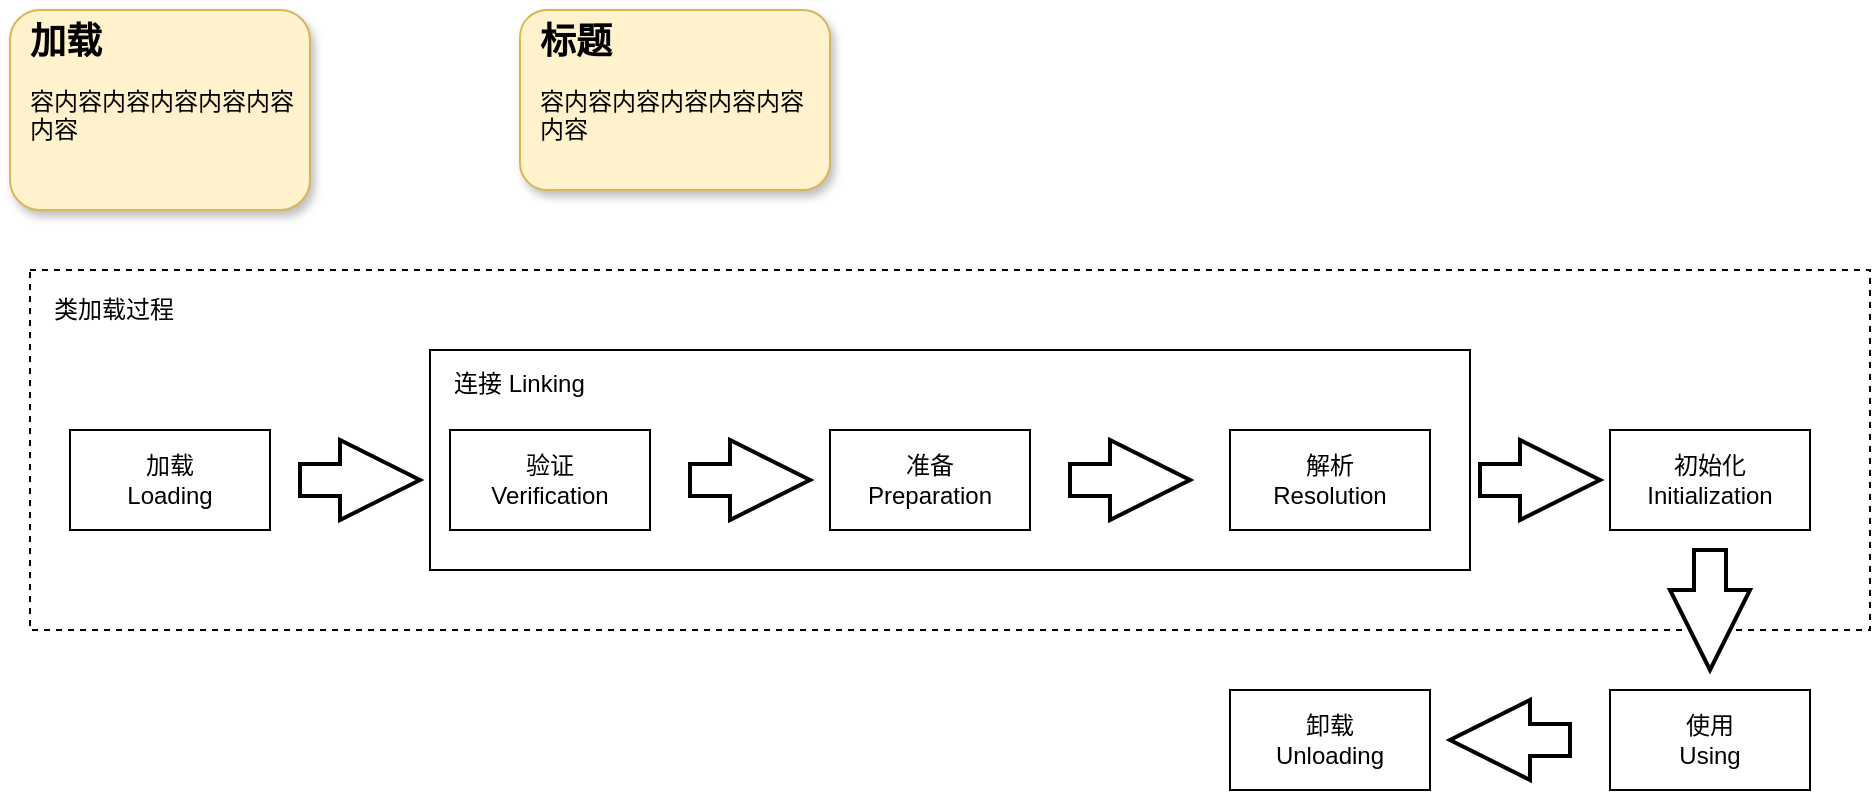 <mxfile version="13.9.9" type="device"><diagram id="TpTwC3D9bB4jP6T0FvN-" name="第 1 页"><mxGraphModel dx="1851" dy="1761" grid="1" gridSize="10" guides="1" tooltips="1" connect="1" arrows="1" fold="1" page="1" pageScale="1" pageWidth="827" pageHeight="1169" math="0" shadow="0"><root><mxCell id="0"/><mxCell id="1" parent="0"/><mxCell id="BDojBKkY-kWd7jutGyan-15" value="" style="rounded=0;whiteSpace=wrap;html=1;dashed=1;" vertex="1" parent="1"><mxGeometry x="-10" y="90" width="920" height="180" as="geometry"/></mxCell><mxCell id="BDojBKkY-kWd7jutGyan-16" value="" style="rounded=0;whiteSpace=wrap;html=1;" vertex="1" parent="1"><mxGeometry x="190" y="130" width="520" height="110" as="geometry"/></mxCell><mxCell id="BDojBKkY-kWd7jutGyan-1" value="加载&lt;br&gt;Loading" style="rounded=0;whiteSpace=wrap;html=1;" vertex="1" parent="1"><mxGeometry x="10" y="170" width="100" height="50" as="geometry"/></mxCell><mxCell id="BDojBKkY-kWd7jutGyan-2" value="验证&lt;br&gt;Verification" style="rounded=0;whiteSpace=wrap;html=1;" vertex="1" parent="1"><mxGeometry x="200" y="170" width="100" height="50" as="geometry"/></mxCell><mxCell id="BDojBKkY-kWd7jutGyan-3" value="准备&lt;br&gt;Preparation" style="rounded=0;whiteSpace=wrap;html=1;" vertex="1" parent="1"><mxGeometry x="390" y="170" width="100" height="50" as="geometry"/></mxCell><mxCell id="BDojBKkY-kWd7jutGyan-4" value="解析&lt;br&gt;Resolution" style="rounded=0;whiteSpace=wrap;html=1;" vertex="1" parent="1"><mxGeometry x="590" y="170" width="100" height="50" as="geometry"/></mxCell><mxCell id="BDojBKkY-kWd7jutGyan-5" value="初始化&lt;br&gt;Initialization" style="rounded=0;whiteSpace=wrap;html=1;" vertex="1" parent="1"><mxGeometry x="780" y="170" width="100" height="50" as="geometry"/></mxCell><mxCell id="BDojBKkY-kWd7jutGyan-6" value="使用&lt;br&gt;Using" style="rounded=0;whiteSpace=wrap;html=1;" vertex="1" parent="1"><mxGeometry x="780" y="300" width="100" height="50" as="geometry"/></mxCell><mxCell id="BDojBKkY-kWd7jutGyan-7" value="卸载&lt;br&gt;Unloading" style="rounded=0;whiteSpace=wrap;html=1;" vertex="1" parent="1"><mxGeometry x="590" y="300" width="100" height="50" as="geometry"/></mxCell><mxCell id="BDojBKkY-kWd7jutGyan-8" value="" style="verticalLabelPosition=bottom;verticalAlign=top;html=1;strokeWidth=2;shape=mxgraph.arrows2.arrow;dy=0.6;dx=40;notch=0;" vertex="1" parent="1"><mxGeometry x="125" y="175" width="60" height="40" as="geometry"/></mxCell><mxCell id="BDojBKkY-kWd7jutGyan-9" value="" style="verticalLabelPosition=bottom;verticalAlign=top;html=1;strokeWidth=2;shape=mxgraph.arrows2.arrow;dy=0.6;dx=40;notch=0;" vertex="1" parent="1"><mxGeometry x="320" y="175" width="60" height="40" as="geometry"/></mxCell><mxCell id="BDojBKkY-kWd7jutGyan-10" value="" style="verticalLabelPosition=bottom;verticalAlign=top;html=1;strokeWidth=2;shape=mxgraph.arrows2.arrow;dy=0.6;dx=40;notch=0;" vertex="1" parent="1"><mxGeometry x="510" y="175" width="60" height="40" as="geometry"/></mxCell><mxCell id="BDojBKkY-kWd7jutGyan-11" value="" style="verticalLabelPosition=bottom;verticalAlign=top;html=1;strokeWidth=2;shape=mxgraph.arrows2.arrow;dy=0.6;dx=40;notch=0;" vertex="1" parent="1"><mxGeometry x="715" y="175" width="60" height="40" as="geometry"/></mxCell><mxCell id="BDojBKkY-kWd7jutGyan-12" value="" style="verticalLabelPosition=bottom;verticalAlign=top;html=1;strokeWidth=2;shape=mxgraph.arrows2.arrow;dy=0.6;dx=40;notch=0;rotation=90;" vertex="1" parent="1"><mxGeometry x="800" y="240" width="60" height="40" as="geometry"/></mxCell><mxCell id="BDojBKkY-kWd7jutGyan-14" value="" style="verticalLabelPosition=bottom;verticalAlign=top;html=1;strokeWidth=2;shape=mxgraph.arrows2.arrow;dy=0.6;dx=40;notch=0;rotation=-180;" vertex="1" parent="1"><mxGeometry x="700" y="305" width="60" height="40" as="geometry"/></mxCell><mxCell id="BDojBKkY-kWd7jutGyan-17" value="连接 Linking" style="text;html=1;strokeColor=none;fillColor=none;align=left;verticalAlign=middle;whiteSpace=wrap;rounded=0;" vertex="1" parent="1"><mxGeometry x="200" y="137" width="100" height="20" as="geometry"/></mxCell><mxCell id="BDojBKkY-kWd7jutGyan-18" value="类加载过程" style="text;html=1;strokeColor=none;fillColor=none;align=left;verticalAlign=middle;whiteSpace=wrap;rounded=0;" vertex="1" parent="1"><mxGeometry y="100" width="100" height="20" as="geometry"/></mxCell><mxCell id="BDojBKkY-kWd7jutGyan-34" value="&lt;h1 style=&quot;font-size: 18px ; line-height: 110%&quot;&gt;加载&lt;/h1&gt;容内容内容内容内容内容内容&lt;p style=&quot;line-height: 100%&quot;&gt;&amp;nbsp;&lt;/p&gt;" style="text;html=1;strokeColor=#d6b656;fillColor=#fff2cc;spacing=10;spacingTop=-20;whiteSpace=wrap;overflow=hidden;rounded=1;shadow=1;" vertex="1" parent="1"><mxGeometry x="-20" y="-40" width="150" height="100" as="geometry"/></mxCell><mxCell id="BDojBKkY-kWd7jutGyan-35" value="&lt;h1 style=&quot;font-size: 18px ; line-height: 110%&quot;&gt;标题&lt;/h1&gt;容内容内容内容内容内容内容&lt;p style=&quot;line-height: 100%&quot;&gt;&amp;nbsp;&lt;/p&gt;" style="text;html=1;strokeColor=#d6b656;fillColor=#fff2cc;spacing=10;spacingTop=-20;whiteSpace=wrap;overflow=hidden;rounded=1;shadow=1;" vertex="1" parent="1"><mxGeometry x="235" y="-40" width="155" height="90" as="geometry"/></mxCell></root></mxGraphModel></diagram></mxfile>
